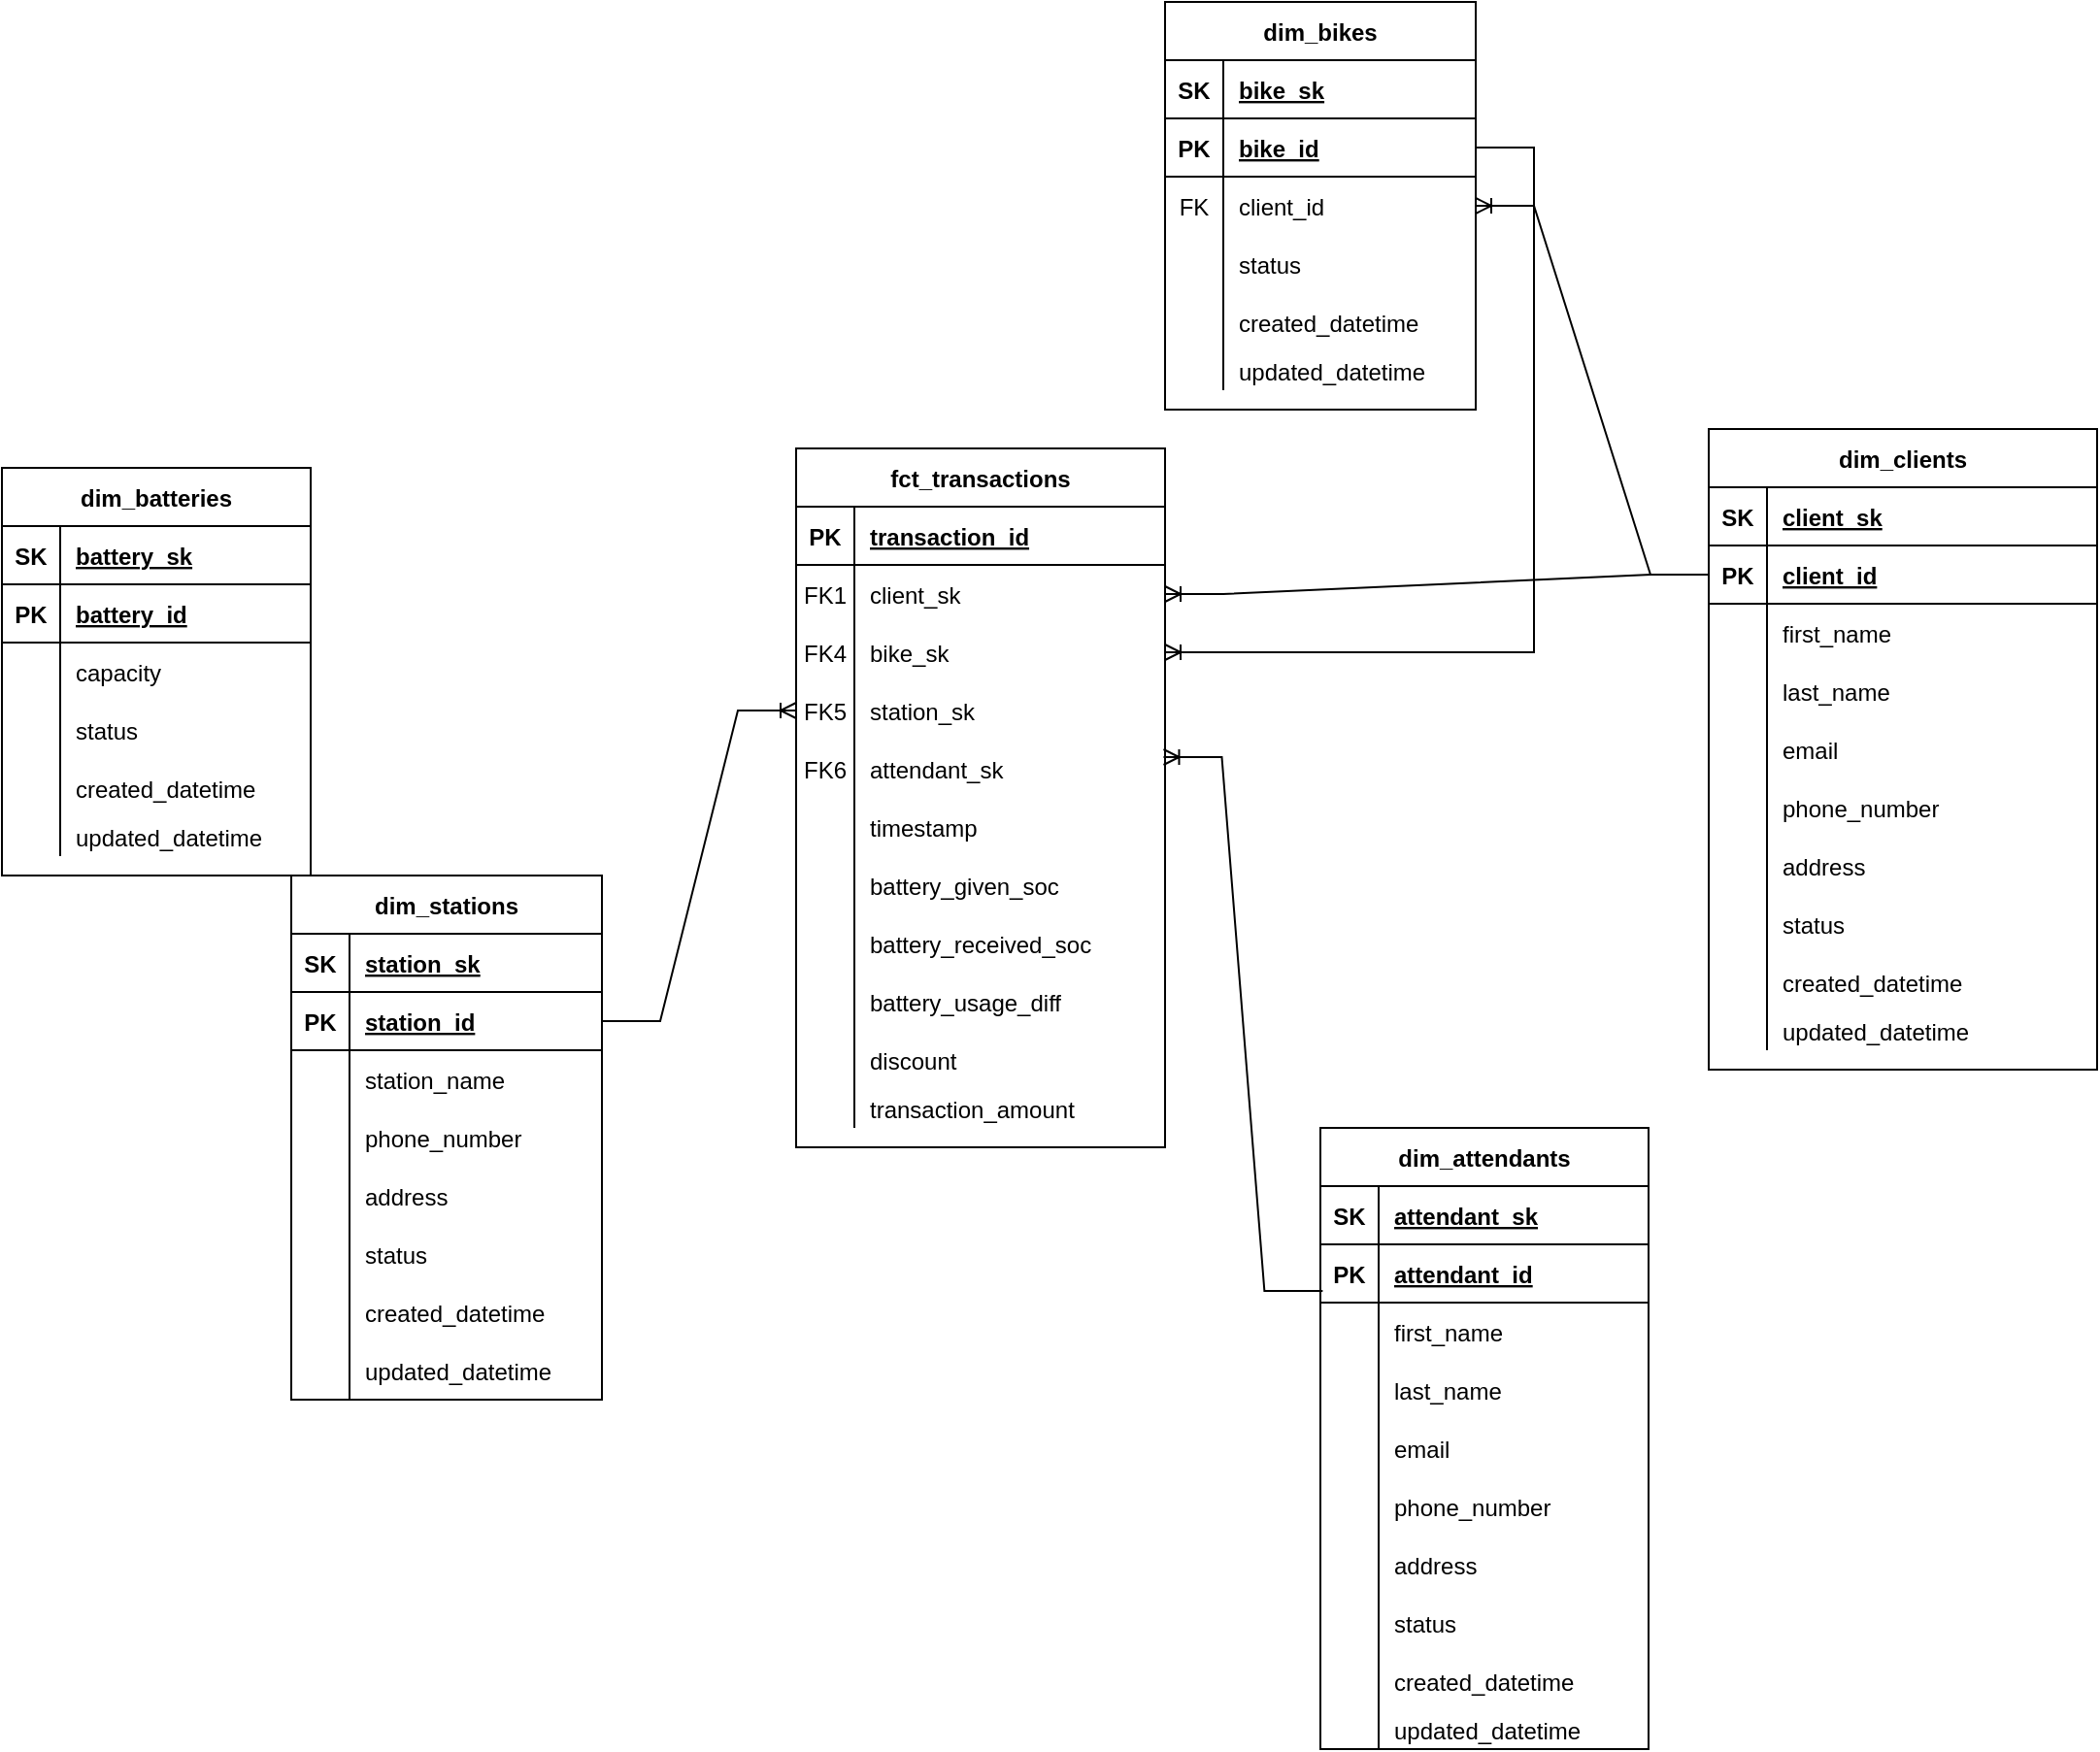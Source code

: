 <mxfile version="24.6.1" type="device">
  <diagram id="R2lEEEUBdFMjLlhIrx00" name="Page-1">
    <mxGraphModel dx="687" dy="1440" grid="1" gridSize="10" guides="1" tooltips="1" connect="1" arrows="1" fold="1" page="1" pageScale="1" pageWidth="850" pageHeight="1100" math="0" shadow="0" extFonts="Permanent Marker^https://fonts.googleapis.com/css?family=Permanent+Marker">
      <root>
        <mxCell id="0" />
        <mxCell id="1" parent="0" />
        <mxCell id="cYgzOp23EP8PwLpazqZQ-1" value="fct_transactions" style="shape=table;startSize=30;container=1;collapsible=1;childLayout=tableLayout;fixedRows=1;rowLines=0;fontStyle=1;align=center;resizeLast=1;" parent="1" vertex="1">
          <mxGeometry x="450" y="-60" width="190" height="360" as="geometry" />
        </mxCell>
        <mxCell id="cYgzOp23EP8PwLpazqZQ-2" value="" style="shape=partialRectangle;collapsible=0;dropTarget=0;pointerEvents=0;fillColor=none;points=[[0,0.5],[1,0.5]];portConstraint=eastwest;top=0;left=0;right=0;bottom=1;" parent="cYgzOp23EP8PwLpazqZQ-1" vertex="1">
          <mxGeometry y="30" width="190" height="30" as="geometry" />
        </mxCell>
        <mxCell id="cYgzOp23EP8PwLpazqZQ-3" value="PK" style="shape=partialRectangle;overflow=hidden;connectable=0;fillColor=none;top=0;left=0;bottom=0;right=0;fontStyle=1;" parent="cYgzOp23EP8PwLpazqZQ-2" vertex="1">
          <mxGeometry width="30" height="30" as="geometry">
            <mxRectangle width="30" height="30" as="alternateBounds" />
          </mxGeometry>
        </mxCell>
        <mxCell id="cYgzOp23EP8PwLpazqZQ-4" value="transaction_id" style="shape=partialRectangle;overflow=hidden;connectable=0;fillColor=none;top=0;left=0;bottom=0;right=0;align=left;spacingLeft=6;fontStyle=5;" parent="cYgzOp23EP8PwLpazqZQ-2" vertex="1">
          <mxGeometry x="30" width="160" height="30" as="geometry">
            <mxRectangle width="160" height="30" as="alternateBounds" />
          </mxGeometry>
        </mxCell>
        <mxCell id="cYgzOp23EP8PwLpazqZQ-5" value="" style="shape=partialRectangle;collapsible=0;dropTarget=0;pointerEvents=0;fillColor=none;points=[[0,0.5],[1,0.5]];portConstraint=eastwest;top=0;left=0;right=0;bottom=0;" parent="cYgzOp23EP8PwLpazqZQ-1" vertex="1">
          <mxGeometry y="60" width="190" height="30" as="geometry" />
        </mxCell>
        <mxCell id="cYgzOp23EP8PwLpazqZQ-6" value="FK1" style="shape=partialRectangle;overflow=hidden;connectable=0;fillColor=none;top=0;left=0;bottom=0;right=0;" parent="cYgzOp23EP8PwLpazqZQ-5" vertex="1">
          <mxGeometry width="30" height="30" as="geometry">
            <mxRectangle width="30" height="30" as="alternateBounds" />
          </mxGeometry>
        </mxCell>
        <mxCell id="cYgzOp23EP8PwLpazqZQ-7" value="client_sk" style="shape=partialRectangle;overflow=hidden;connectable=0;fillColor=none;top=0;left=0;bottom=0;right=0;align=left;spacingLeft=6;" parent="cYgzOp23EP8PwLpazqZQ-5" vertex="1">
          <mxGeometry x="30" width="160" height="30" as="geometry">
            <mxRectangle width="160" height="30" as="alternateBounds" />
          </mxGeometry>
        </mxCell>
        <mxCell id="cYgzOp23EP8PwLpazqZQ-35" style="shape=partialRectangle;collapsible=0;dropTarget=0;pointerEvents=0;fillColor=none;points=[[0,0.5],[1,0.5]];portConstraint=eastwest;top=0;left=0;right=0;bottom=0;" parent="cYgzOp23EP8PwLpazqZQ-1" vertex="1">
          <mxGeometry y="90" width="190" height="30" as="geometry" />
        </mxCell>
        <mxCell id="cYgzOp23EP8PwLpazqZQ-36" value="FK4" style="shape=partialRectangle;overflow=hidden;connectable=0;fillColor=none;top=0;left=0;bottom=0;right=0;" parent="cYgzOp23EP8PwLpazqZQ-35" vertex="1">
          <mxGeometry width="30" height="30" as="geometry">
            <mxRectangle width="30" height="30" as="alternateBounds" />
          </mxGeometry>
        </mxCell>
        <mxCell id="cYgzOp23EP8PwLpazqZQ-37" value="bike_sk" style="shape=partialRectangle;overflow=hidden;connectable=0;fillColor=none;top=0;left=0;bottom=0;right=0;align=left;spacingLeft=6;" parent="cYgzOp23EP8PwLpazqZQ-35" vertex="1">
          <mxGeometry x="30" width="160" height="30" as="geometry">
            <mxRectangle width="160" height="30" as="alternateBounds" />
          </mxGeometry>
        </mxCell>
        <mxCell id="kuk-Ykx-ngOXQhTwKq6Y-163" style="shape=partialRectangle;collapsible=0;dropTarget=0;pointerEvents=0;fillColor=none;points=[[0,0.5],[1,0.5]];portConstraint=eastwest;top=0;left=0;right=0;bottom=0;" parent="cYgzOp23EP8PwLpazqZQ-1" vertex="1">
          <mxGeometry y="120" width="190" height="30" as="geometry" />
        </mxCell>
        <mxCell id="kuk-Ykx-ngOXQhTwKq6Y-164" value="FK5" style="shape=partialRectangle;overflow=hidden;connectable=0;fillColor=none;top=0;left=0;bottom=0;right=0;" parent="kuk-Ykx-ngOXQhTwKq6Y-163" vertex="1">
          <mxGeometry width="30" height="30" as="geometry">
            <mxRectangle width="30" height="30" as="alternateBounds" />
          </mxGeometry>
        </mxCell>
        <mxCell id="kuk-Ykx-ngOXQhTwKq6Y-165" value="station_sk" style="shape=partialRectangle;overflow=hidden;connectable=0;fillColor=none;top=0;left=0;bottom=0;right=0;align=left;spacingLeft=6;" parent="kuk-Ykx-ngOXQhTwKq6Y-163" vertex="1">
          <mxGeometry x="30" width="160" height="30" as="geometry">
            <mxRectangle width="160" height="30" as="alternateBounds" />
          </mxGeometry>
        </mxCell>
        <mxCell id="kuk-Ykx-ngOXQhTwKq6Y-176" style="shape=partialRectangle;collapsible=0;dropTarget=0;pointerEvents=0;fillColor=none;points=[[0,0.5],[1,0.5]];portConstraint=eastwest;top=0;left=0;right=0;bottom=0;" parent="cYgzOp23EP8PwLpazqZQ-1" vertex="1">
          <mxGeometry y="150" width="190" height="30" as="geometry" />
        </mxCell>
        <mxCell id="kuk-Ykx-ngOXQhTwKq6Y-177" value="FK6" style="shape=partialRectangle;overflow=hidden;connectable=0;fillColor=none;top=0;left=0;bottom=0;right=0;" parent="kuk-Ykx-ngOXQhTwKq6Y-176" vertex="1">
          <mxGeometry width="30" height="30" as="geometry">
            <mxRectangle width="30" height="30" as="alternateBounds" />
          </mxGeometry>
        </mxCell>
        <mxCell id="kuk-Ykx-ngOXQhTwKq6Y-178" value="attendant_sk" style="shape=partialRectangle;overflow=hidden;connectable=0;fillColor=none;top=0;left=0;bottom=0;right=0;align=left;spacingLeft=6;" parent="kuk-Ykx-ngOXQhTwKq6Y-176" vertex="1">
          <mxGeometry x="30" width="160" height="30" as="geometry">
            <mxRectangle width="160" height="30" as="alternateBounds" />
          </mxGeometry>
        </mxCell>
        <mxCell id="kuk-Ykx-ngOXQhTwKq6Y-173" style="shape=partialRectangle;collapsible=0;dropTarget=0;pointerEvents=0;fillColor=none;points=[[0,0.5],[1,0.5]];portConstraint=eastwest;top=0;left=0;right=0;bottom=0;" parent="cYgzOp23EP8PwLpazqZQ-1" vertex="1">
          <mxGeometry y="180" width="190" height="30" as="geometry" />
        </mxCell>
        <mxCell id="kuk-Ykx-ngOXQhTwKq6Y-174" style="shape=partialRectangle;overflow=hidden;connectable=0;fillColor=none;top=0;left=0;bottom=0;right=0;" parent="kuk-Ykx-ngOXQhTwKq6Y-173" vertex="1">
          <mxGeometry width="30" height="30" as="geometry">
            <mxRectangle width="30" height="30" as="alternateBounds" />
          </mxGeometry>
        </mxCell>
        <mxCell id="kuk-Ykx-ngOXQhTwKq6Y-175" value="timestamp" style="shape=partialRectangle;overflow=hidden;connectable=0;fillColor=none;top=0;left=0;bottom=0;right=0;align=left;spacingLeft=6;" parent="kuk-Ykx-ngOXQhTwKq6Y-173" vertex="1">
          <mxGeometry x="30" width="160" height="30" as="geometry">
            <mxRectangle width="160" height="30" as="alternateBounds" />
          </mxGeometry>
        </mxCell>
        <mxCell id="kuk-Ykx-ngOXQhTwKq6Y-160" style="shape=partialRectangle;collapsible=0;dropTarget=0;pointerEvents=0;fillColor=none;points=[[0,0.5],[1,0.5]];portConstraint=eastwest;top=0;left=0;right=0;bottom=0;" parent="cYgzOp23EP8PwLpazqZQ-1" vertex="1">
          <mxGeometry y="210" width="190" height="30" as="geometry" />
        </mxCell>
        <mxCell id="kuk-Ykx-ngOXQhTwKq6Y-161" style="shape=partialRectangle;overflow=hidden;connectable=0;fillColor=none;top=0;left=0;bottom=0;right=0;" parent="kuk-Ykx-ngOXQhTwKq6Y-160" vertex="1">
          <mxGeometry width="30" height="30" as="geometry">
            <mxRectangle width="30" height="30" as="alternateBounds" />
          </mxGeometry>
        </mxCell>
        <mxCell id="kuk-Ykx-ngOXQhTwKq6Y-162" value="battery_given_soc" style="shape=partialRectangle;overflow=hidden;connectable=0;fillColor=none;top=0;left=0;bottom=0;right=0;align=left;spacingLeft=6;" parent="kuk-Ykx-ngOXQhTwKq6Y-160" vertex="1">
          <mxGeometry x="30" width="160" height="30" as="geometry">
            <mxRectangle width="160" height="30" as="alternateBounds" />
          </mxGeometry>
        </mxCell>
        <mxCell id="kuk-Ykx-ngOXQhTwKq6Y-157" style="shape=partialRectangle;collapsible=0;dropTarget=0;pointerEvents=0;fillColor=none;points=[[0,0.5],[1,0.5]];portConstraint=eastwest;top=0;left=0;right=0;bottom=0;" parent="cYgzOp23EP8PwLpazqZQ-1" vertex="1">
          <mxGeometry y="240" width="190" height="30" as="geometry" />
        </mxCell>
        <mxCell id="kuk-Ykx-ngOXQhTwKq6Y-158" style="shape=partialRectangle;overflow=hidden;connectable=0;fillColor=none;top=0;left=0;bottom=0;right=0;" parent="kuk-Ykx-ngOXQhTwKq6Y-157" vertex="1">
          <mxGeometry width="30" height="30" as="geometry">
            <mxRectangle width="30" height="30" as="alternateBounds" />
          </mxGeometry>
        </mxCell>
        <mxCell id="kuk-Ykx-ngOXQhTwKq6Y-159" value="battery_received_soc" style="shape=partialRectangle;overflow=hidden;connectable=0;fillColor=none;top=0;left=0;bottom=0;right=0;align=left;spacingLeft=6;" parent="kuk-Ykx-ngOXQhTwKq6Y-157" vertex="1">
          <mxGeometry x="30" width="160" height="30" as="geometry">
            <mxRectangle width="160" height="30" as="alternateBounds" />
          </mxGeometry>
        </mxCell>
        <mxCell id="kuk-Ykx-ngOXQhTwKq6Y-154" style="shape=partialRectangle;collapsible=0;dropTarget=0;pointerEvents=0;fillColor=none;points=[[0,0.5],[1,0.5]];portConstraint=eastwest;top=0;left=0;right=0;bottom=0;" parent="cYgzOp23EP8PwLpazqZQ-1" vertex="1">
          <mxGeometry y="270" width="190" height="30" as="geometry" />
        </mxCell>
        <mxCell id="kuk-Ykx-ngOXQhTwKq6Y-155" style="shape=partialRectangle;overflow=hidden;connectable=0;fillColor=none;top=0;left=0;bottom=0;right=0;" parent="kuk-Ykx-ngOXQhTwKq6Y-154" vertex="1">
          <mxGeometry width="30" height="30" as="geometry">
            <mxRectangle width="30" height="30" as="alternateBounds" />
          </mxGeometry>
        </mxCell>
        <mxCell id="kuk-Ykx-ngOXQhTwKq6Y-156" value="battery_usage_diff" style="shape=partialRectangle;overflow=hidden;connectable=0;fillColor=none;top=0;left=0;bottom=0;right=0;align=left;spacingLeft=6;" parent="kuk-Ykx-ngOXQhTwKq6Y-154" vertex="1">
          <mxGeometry x="30" width="160" height="30" as="geometry">
            <mxRectangle width="160" height="30" as="alternateBounds" />
          </mxGeometry>
        </mxCell>
        <mxCell id="cYgzOp23EP8PwLpazqZQ-32" style="shape=partialRectangle;collapsible=0;dropTarget=0;pointerEvents=0;fillColor=none;points=[[0,0.5],[1,0.5]];portConstraint=eastwest;top=0;left=0;right=0;bottom=0;" parent="cYgzOp23EP8PwLpazqZQ-1" vertex="1">
          <mxGeometry y="300" width="190" height="30" as="geometry" />
        </mxCell>
        <mxCell id="cYgzOp23EP8PwLpazqZQ-33" value="" style="shape=partialRectangle;overflow=hidden;connectable=0;fillColor=none;top=0;left=0;bottom=0;right=0;" parent="cYgzOp23EP8PwLpazqZQ-32" vertex="1">
          <mxGeometry width="30" height="30" as="geometry">
            <mxRectangle width="30" height="30" as="alternateBounds" />
          </mxGeometry>
        </mxCell>
        <mxCell id="cYgzOp23EP8PwLpazqZQ-34" value="discount" style="shape=partialRectangle;overflow=hidden;connectable=0;fillColor=none;top=0;left=0;bottom=0;right=0;align=left;spacingLeft=6;" parent="cYgzOp23EP8PwLpazqZQ-32" vertex="1">
          <mxGeometry x="30" width="160" height="30" as="geometry">
            <mxRectangle width="160" height="30" as="alternateBounds" />
          </mxGeometry>
        </mxCell>
        <mxCell id="cYgzOp23EP8PwLpazqZQ-23" style="shape=partialRectangle;collapsible=0;dropTarget=0;pointerEvents=0;fillColor=none;points=[[0,0.5],[1,0.5]];portConstraint=eastwest;top=0;left=0;right=0;bottom=0;" parent="cYgzOp23EP8PwLpazqZQ-1" vertex="1">
          <mxGeometry y="330" width="190" height="20" as="geometry" />
        </mxCell>
        <mxCell id="cYgzOp23EP8PwLpazqZQ-24" style="shape=partialRectangle;overflow=hidden;connectable=0;fillColor=none;top=0;left=0;bottom=0;right=0;" parent="cYgzOp23EP8PwLpazqZQ-23" vertex="1">
          <mxGeometry width="30" height="20" as="geometry">
            <mxRectangle width="30" height="20" as="alternateBounds" />
          </mxGeometry>
        </mxCell>
        <mxCell id="cYgzOp23EP8PwLpazqZQ-25" value="transaction_amount" style="shape=partialRectangle;overflow=hidden;connectable=0;fillColor=none;top=0;left=0;bottom=0;right=0;align=left;spacingLeft=6;" parent="cYgzOp23EP8PwLpazqZQ-23" vertex="1">
          <mxGeometry x="30" width="160" height="20" as="geometry">
            <mxRectangle width="160" height="20" as="alternateBounds" />
          </mxGeometry>
        </mxCell>
        <mxCell id="cYgzOp23EP8PwLpazqZQ-38" value="dim_clients" style="shape=table;startSize=30;container=1;collapsible=1;childLayout=tableLayout;fixedRows=1;rowLines=0;fontStyle=1;align=center;resizeLast=1;" parent="1" vertex="1">
          <mxGeometry x="920" y="-70" width="200" height="330" as="geometry" />
        </mxCell>
        <mxCell id="bP5XlbnBXv_hcu96QDeT-11" style="shape=partialRectangle;collapsible=0;dropTarget=0;pointerEvents=0;fillColor=none;points=[[0,0.5],[1,0.5]];portConstraint=eastwest;top=0;left=0;right=0;bottom=1;" vertex="1" parent="cYgzOp23EP8PwLpazqZQ-38">
          <mxGeometry y="30" width="200" height="30" as="geometry" />
        </mxCell>
        <mxCell id="bP5XlbnBXv_hcu96QDeT-12" value="SK" style="shape=partialRectangle;overflow=hidden;connectable=0;fillColor=none;top=0;left=0;bottom=0;right=0;fontStyle=1;" vertex="1" parent="bP5XlbnBXv_hcu96QDeT-11">
          <mxGeometry width="30" height="30" as="geometry">
            <mxRectangle width="30" height="30" as="alternateBounds" />
          </mxGeometry>
        </mxCell>
        <mxCell id="bP5XlbnBXv_hcu96QDeT-13" value="client_sk" style="shape=partialRectangle;overflow=hidden;connectable=0;fillColor=none;top=0;left=0;bottom=0;right=0;align=left;spacingLeft=6;fontStyle=5;" vertex="1" parent="bP5XlbnBXv_hcu96QDeT-11">
          <mxGeometry x="30" width="170" height="30" as="geometry">
            <mxRectangle width="170" height="30" as="alternateBounds" />
          </mxGeometry>
        </mxCell>
        <mxCell id="cYgzOp23EP8PwLpazqZQ-39" value="" style="shape=partialRectangle;collapsible=0;dropTarget=0;pointerEvents=0;fillColor=none;points=[[0,0.5],[1,0.5]];portConstraint=eastwest;top=0;left=0;right=0;bottom=1;" parent="cYgzOp23EP8PwLpazqZQ-38" vertex="1">
          <mxGeometry y="60" width="200" height="30" as="geometry" />
        </mxCell>
        <mxCell id="cYgzOp23EP8PwLpazqZQ-40" value="PK" style="shape=partialRectangle;overflow=hidden;connectable=0;fillColor=none;top=0;left=0;bottom=0;right=0;fontStyle=1;" parent="cYgzOp23EP8PwLpazqZQ-39" vertex="1">
          <mxGeometry width="30" height="30" as="geometry">
            <mxRectangle width="30" height="30" as="alternateBounds" />
          </mxGeometry>
        </mxCell>
        <mxCell id="cYgzOp23EP8PwLpazqZQ-41" value="client_id" style="shape=partialRectangle;overflow=hidden;connectable=0;fillColor=none;top=0;left=0;bottom=0;right=0;align=left;spacingLeft=6;fontStyle=5;" parent="cYgzOp23EP8PwLpazqZQ-39" vertex="1">
          <mxGeometry x="30" width="170" height="30" as="geometry">
            <mxRectangle width="170" height="30" as="alternateBounds" />
          </mxGeometry>
        </mxCell>
        <mxCell id="cYgzOp23EP8PwLpazqZQ-42" value="" style="shape=partialRectangle;collapsible=0;dropTarget=0;pointerEvents=0;fillColor=none;points=[[0,0.5],[1,0.5]];portConstraint=eastwest;top=0;left=0;right=0;bottom=0;" parent="cYgzOp23EP8PwLpazqZQ-38" vertex="1">
          <mxGeometry y="90" width="200" height="30" as="geometry" />
        </mxCell>
        <mxCell id="cYgzOp23EP8PwLpazqZQ-43" value="" style="shape=partialRectangle;overflow=hidden;connectable=0;fillColor=none;top=0;left=0;bottom=0;right=0;" parent="cYgzOp23EP8PwLpazqZQ-42" vertex="1">
          <mxGeometry width="30" height="30" as="geometry">
            <mxRectangle width="30" height="30" as="alternateBounds" />
          </mxGeometry>
        </mxCell>
        <mxCell id="cYgzOp23EP8PwLpazqZQ-44" value="first_name" style="shape=partialRectangle;overflow=hidden;connectable=0;fillColor=none;top=0;left=0;bottom=0;right=0;align=left;spacingLeft=6;" parent="cYgzOp23EP8PwLpazqZQ-42" vertex="1">
          <mxGeometry x="30" width="170" height="30" as="geometry">
            <mxRectangle width="170" height="30" as="alternateBounds" />
          </mxGeometry>
        </mxCell>
        <mxCell id="cYgzOp23EP8PwLpazqZQ-48" style="shape=partialRectangle;collapsible=0;dropTarget=0;pointerEvents=0;fillColor=none;points=[[0,0.5],[1,0.5]];portConstraint=eastwest;top=0;left=0;right=0;bottom=0;" parent="cYgzOp23EP8PwLpazqZQ-38" vertex="1">
          <mxGeometry y="120" width="200" height="30" as="geometry" />
        </mxCell>
        <mxCell id="cYgzOp23EP8PwLpazqZQ-49" style="shape=partialRectangle;overflow=hidden;connectable=0;fillColor=none;top=0;left=0;bottom=0;right=0;" parent="cYgzOp23EP8PwLpazqZQ-48" vertex="1">
          <mxGeometry width="30" height="30" as="geometry">
            <mxRectangle width="30" height="30" as="alternateBounds" />
          </mxGeometry>
        </mxCell>
        <mxCell id="cYgzOp23EP8PwLpazqZQ-50" value="last_name" style="shape=partialRectangle;overflow=hidden;connectable=0;fillColor=none;top=0;left=0;bottom=0;right=0;align=left;spacingLeft=6;" parent="cYgzOp23EP8PwLpazqZQ-48" vertex="1">
          <mxGeometry x="30" width="170" height="30" as="geometry">
            <mxRectangle width="170" height="30" as="alternateBounds" />
          </mxGeometry>
        </mxCell>
        <mxCell id="cYgzOp23EP8PwLpazqZQ-45" style="shape=partialRectangle;collapsible=0;dropTarget=0;pointerEvents=0;fillColor=none;points=[[0,0.5],[1,0.5]];portConstraint=eastwest;top=0;left=0;right=0;bottom=0;" parent="cYgzOp23EP8PwLpazqZQ-38" vertex="1">
          <mxGeometry y="150" width="200" height="30" as="geometry" />
        </mxCell>
        <mxCell id="cYgzOp23EP8PwLpazqZQ-46" style="shape=partialRectangle;overflow=hidden;connectable=0;fillColor=none;top=0;left=0;bottom=0;right=0;" parent="cYgzOp23EP8PwLpazqZQ-45" vertex="1">
          <mxGeometry width="30" height="30" as="geometry">
            <mxRectangle width="30" height="30" as="alternateBounds" />
          </mxGeometry>
        </mxCell>
        <mxCell id="cYgzOp23EP8PwLpazqZQ-47" value="email" style="shape=partialRectangle;overflow=hidden;connectable=0;fillColor=none;top=0;left=0;bottom=0;right=0;align=left;spacingLeft=6;" parent="cYgzOp23EP8PwLpazqZQ-45" vertex="1">
          <mxGeometry x="30" width="170" height="30" as="geometry">
            <mxRectangle width="170" height="30" as="alternateBounds" />
          </mxGeometry>
        </mxCell>
        <mxCell id="cYgzOp23EP8PwLpazqZQ-57" style="shape=partialRectangle;collapsible=0;dropTarget=0;pointerEvents=0;fillColor=none;points=[[0,0.5],[1,0.5]];portConstraint=eastwest;top=0;left=0;right=0;bottom=0;" parent="cYgzOp23EP8PwLpazqZQ-38" vertex="1">
          <mxGeometry y="180" width="200" height="30" as="geometry" />
        </mxCell>
        <mxCell id="cYgzOp23EP8PwLpazqZQ-58" style="shape=partialRectangle;overflow=hidden;connectable=0;fillColor=none;top=0;left=0;bottom=0;right=0;" parent="cYgzOp23EP8PwLpazqZQ-57" vertex="1">
          <mxGeometry width="30" height="30" as="geometry">
            <mxRectangle width="30" height="30" as="alternateBounds" />
          </mxGeometry>
        </mxCell>
        <mxCell id="cYgzOp23EP8PwLpazqZQ-59" value="phone_number" style="shape=partialRectangle;overflow=hidden;connectable=0;fillColor=none;top=0;left=0;bottom=0;right=0;align=left;spacingLeft=6;" parent="cYgzOp23EP8PwLpazqZQ-57" vertex="1">
          <mxGeometry x="30" width="170" height="30" as="geometry">
            <mxRectangle width="170" height="30" as="alternateBounds" />
          </mxGeometry>
        </mxCell>
        <mxCell id="kuk-Ykx-ngOXQhTwKq6Y-4" style="shape=partialRectangle;collapsible=0;dropTarget=0;pointerEvents=0;fillColor=none;points=[[0,0.5],[1,0.5]];portConstraint=eastwest;top=0;left=0;right=0;bottom=0;" parent="cYgzOp23EP8PwLpazqZQ-38" vertex="1">
          <mxGeometry y="210" width="200" height="30" as="geometry" />
        </mxCell>
        <mxCell id="kuk-Ykx-ngOXQhTwKq6Y-5" style="shape=partialRectangle;overflow=hidden;connectable=0;fillColor=none;top=0;left=0;bottom=0;right=0;" parent="kuk-Ykx-ngOXQhTwKq6Y-4" vertex="1">
          <mxGeometry width="30" height="30" as="geometry">
            <mxRectangle width="30" height="30" as="alternateBounds" />
          </mxGeometry>
        </mxCell>
        <mxCell id="kuk-Ykx-ngOXQhTwKq6Y-6" value="address" style="shape=partialRectangle;overflow=hidden;connectable=0;fillColor=none;top=0;left=0;bottom=0;right=0;align=left;spacingLeft=6;" parent="kuk-Ykx-ngOXQhTwKq6Y-4" vertex="1">
          <mxGeometry x="30" width="170" height="30" as="geometry">
            <mxRectangle width="170" height="30" as="alternateBounds" />
          </mxGeometry>
        </mxCell>
        <mxCell id="kuk-Ykx-ngOXQhTwKq6Y-1" style="shape=partialRectangle;collapsible=0;dropTarget=0;pointerEvents=0;fillColor=none;points=[[0,0.5],[1,0.5]];portConstraint=eastwest;top=0;left=0;right=0;bottom=0;" parent="cYgzOp23EP8PwLpazqZQ-38" vertex="1">
          <mxGeometry y="240" width="200" height="30" as="geometry" />
        </mxCell>
        <mxCell id="kuk-Ykx-ngOXQhTwKq6Y-2" style="shape=partialRectangle;overflow=hidden;connectable=0;fillColor=none;top=0;left=0;bottom=0;right=0;" parent="kuk-Ykx-ngOXQhTwKq6Y-1" vertex="1">
          <mxGeometry width="30" height="30" as="geometry">
            <mxRectangle width="30" height="30" as="alternateBounds" />
          </mxGeometry>
        </mxCell>
        <mxCell id="kuk-Ykx-ngOXQhTwKq6Y-3" value="status" style="shape=partialRectangle;overflow=hidden;connectable=0;fillColor=none;top=0;left=0;bottom=0;right=0;align=left;spacingLeft=6;" parent="kuk-Ykx-ngOXQhTwKq6Y-1" vertex="1">
          <mxGeometry x="30" width="170" height="30" as="geometry">
            <mxRectangle width="170" height="30" as="alternateBounds" />
          </mxGeometry>
        </mxCell>
        <mxCell id="cYgzOp23EP8PwLpazqZQ-54" style="shape=partialRectangle;collapsible=0;dropTarget=0;pointerEvents=0;fillColor=none;points=[[0,0.5],[1,0.5]];portConstraint=eastwest;top=0;left=0;right=0;bottom=0;" parent="cYgzOp23EP8PwLpazqZQ-38" vertex="1">
          <mxGeometry y="270" width="200" height="30" as="geometry" />
        </mxCell>
        <mxCell id="cYgzOp23EP8PwLpazqZQ-55" style="shape=partialRectangle;overflow=hidden;connectable=0;fillColor=none;top=0;left=0;bottom=0;right=0;" parent="cYgzOp23EP8PwLpazqZQ-54" vertex="1">
          <mxGeometry width="30" height="30" as="geometry">
            <mxRectangle width="30" height="30" as="alternateBounds" />
          </mxGeometry>
        </mxCell>
        <mxCell id="cYgzOp23EP8PwLpazqZQ-56" value="created_datetime" style="shape=partialRectangle;overflow=hidden;connectable=0;fillColor=none;top=0;left=0;bottom=0;right=0;align=left;spacingLeft=6;" parent="cYgzOp23EP8PwLpazqZQ-54" vertex="1">
          <mxGeometry x="30" width="170" height="30" as="geometry">
            <mxRectangle width="170" height="30" as="alternateBounds" />
          </mxGeometry>
        </mxCell>
        <mxCell id="cYgzOp23EP8PwLpazqZQ-51" style="shape=partialRectangle;collapsible=0;dropTarget=0;pointerEvents=0;fillColor=none;points=[[0,0.5],[1,0.5]];portConstraint=eastwest;top=0;left=0;right=0;bottom=0;" parent="cYgzOp23EP8PwLpazqZQ-38" vertex="1">
          <mxGeometry y="300" width="200" height="20" as="geometry" />
        </mxCell>
        <mxCell id="cYgzOp23EP8PwLpazqZQ-52" style="shape=partialRectangle;overflow=hidden;connectable=0;fillColor=none;top=0;left=0;bottom=0;right=0;" parent="cYgzOp23EP8PwLpazqZQ-51" vertex="1">
          <mxGeometry width="30" height="20" as="geometry">
            <mxRectangle width="30" height="20" as="alternateBounds" />
          </mxGeometry>
        </mxCell>
        <mxCell id="cYgzOp23EP8PwLpazqZQ-53" value="updated_datetime" style="shape=partialRectangle;overflow=hidden;connectable=0;fillColor=none;top=0;left=0;bottom=0;right=0;align=left;spacingLeft=6;" parent="cYgzOp23EP8PwLpazqZQ-51" vertex="1">
          <mxGeometry x="30" width="170" height="20" as="geometry">
            <mxRectangle width="170" height="20" as="alternateBounds" />
          </mxGeometry>
        </mxCell>
        <mxCell id="kuk-Ykx-ngOXQhTwKq6Y-10" value="dim_batteries" style="shape=table;startSize=30;container=1;collapsible=1;childLayout=tableLayout;fixedRows=1;rowLines=0;fontStyle=1;align=center;resizeLast=1;" parent="1" vertex="1">
          <mxGeometry x="41" y="-50" width="159" height="210" as="geometry" />
        </mxCell>
        <mxCell id="bP5XlbnBXv_hcu96QDeT-5" style="shape=partialRectangle;collapsible=0;dropTarget=0;pointerEvents=0;fillColor=none;points=[[0,0.5],[1,0.5]];portConstraint=eastwest;top=0;left=0;right=0;bottom=1;" vertex="1" parent="kuk-Ykx-ngOXQhTwKq6Y-10">
          <mxGeometry y="30" width="159" height="30" as="geometry" />
        </mxCell>
        <mxCell id="bP5XlbnBXv_hcu96QDeT-6" value="SK" style="shape=partialRectangle;overflow=hidden;connectable=0;fillColor=none;top=0;left=0;bottom=0;right=0;fontStyle=1;" vertex="1" parent="bP5XlbnBXv_hcu96QDeT-5">
          <mxGeometry width="30" height="30" as="geometry">
            <mxRectangle width="30" height="30" as="alternateBounds" />
          </mxGeometry>
        </mxCell>
        <mxCell id="bP5XlbnBXv_hcu96QDeT-7" value="battery_sk" style="shape=partialRectangle;overflow=hidden;connectable=0;fillColor=none;top=0;left=0;bottom=0;right=0;align=left;spacingLeft=6;fontStyle=5;" vertex="1" parent="bP5XlbnBXv_hcu96QDeT-5">
          <mxGeometry x="30" width="129" height="30" as="geometry">
            <mxRectangle width="129" height="30" as="alternateBounds" />
          </mxGeometry>
        </mxCell>
        <mxCell id="kuk-Ykx-ngOXQhTwKq6Y-11" value="" style="shape=partialRectangle;collapsible=0;dropTarget=0;pointerEvents=0;fillColor=none;points=[[0,0.5],[1,0.5]];portConstraint=eastwest;top=0;left=0;right=0;bottom=1;" parent="kuk-Ykx-ngOXQhTwKq6Y-10" vertex="1">
          <mxGeometry y="60" width="159" height="30" as="geometry" />
        </mxCell>
        <mxCell id="kuk-Ykx-ngOXQhTwKq6Y-12" value="PK" style="shape=partialRectangle;overflow=hidden;connectable=0;fillColor=none;top=0;left=0;bottom=0;right=0;fontStyle=1;" parent="kuk-Ykx-ngOXQhTwKq6Y-11" vertex="1">
          <mxGeometry width="30" height="30" as="geometry">
            <mxRectangle width="30" height="30" as="alternateBounds" />
          </mxGeometry>
        </mxCell>
        <mxCell id="kuk-Ykx-ngOXQhTwKq6Y-13" value="battery_id" style="shape=partialRectangle;overflow=hidden;connectable=0;fillColor=none;top=0;left=0;bottom=0;right=0;align=left;spacingLeft=6;fontStyle=5;" parent="kuk-Ykx-ngOXQhTwKq6Y-11" vertex="1">
          <mxGeometry x="30" width="129" height="30" as="geometry">
            <mxRectangle width="129" height="30" as="alternateBounds" />
          </mxGeometry>
        </mxCell>
        <mxCell id="kuk-Ykx-ngOXQhTwKq6Y-14" value="" style="shape=partialRectangle;collapsible=0;dropTarget=0;pointerEvents=0;fillColor=none;points=[[0,0.5],[1,0.5]];portConstraint=eastwest;top=0;left=0;right=0;bottom=0;" parent="kuk-Ykx-ngOXQhTwKq6Y-10" vertex="1">
          <mxGeometry y="90" width="159" height="30" as="geometry" />
        </mxCell>
        <mxCell id="kuk-Ykx-ngOXQhTwKq6Y-15" value="" style="shape=partialRectangle;overflow=hidden;connectable=0;fillColor=none;top=0;left=0;bottom=0;right=0;" parent="kuk-Ykx-ngOXQhTwKq6Y-14" vertex="1">
          <mxGeometry width="30" height="30" as="geometry">
            <mxRectangle width="30" height="30" as="alternateBounds" />
          </mxGeometry>
        </mxCell>
        <mxCell id="kuk-Ykx-ngOXQhTwKq6Y-16" value="capacity" style="shape=partialRectangle;overflow=hidden;connectable=0;fillColor=none;top=0;left=0;bottom=0;right=0;align=left;spacingLeft=6;" parent="kuk-Ykx-ngOXQhTwKq6Y-14" vertex="1">
          <mxGeometry x="30" width="129" height="30" as="geometry">
            <mxRectangle width="129" height="30" as="alternateBounds" />
          </mxGeometry>
        </mxCell>
        <mxCell id="kuk-Ykx-ngOXQhTwKq6Y-29" style="shape=partialRectangle;collapsible=0;dropTarget=0;pointerEvents=0;fillColor=none;points=[[0,0.5],[1,0.5]];portConstraint=eastwest;top=0;left=0;right=0;bottom=0;" parent="kuk-Ykx-ngOXQhTwKq6Y-10" vertex="1">
          <mxGeometry y="120" width="159" height="30" as="geometry" />
        </mxCell>
        <mxCell id="kuk-Ykx-ngOXQhTwKq6Y-30" style="shape=partialRectangle;overflow=hidden;connectable=0;fillColor=none;top=0;left=0;bottom=0;right=0;" parent="kuk-Ykx-ngOXQhTwKq6Y-29" vertex="1">
          <mxGeometry width="30" height="30" as="geometry">
            <mxRectangle width="30" height="30" as="alternateBounds" />
          </mxGeometry>
        </mxCell>
        <mxCell id="kuk-Ykx-ngOXQhTwKq6Y-31" value="status" style="shape=partialRectangle;overflow=hidden;connectable=0;fillColor=none;top=0;left=0;bottom=0;right=0;align=left;spacingLeft=6;" parent="kuk-Ykx-ngOXQhTwKq6Y-29" vertex="1">
          <mxGeometry x="30" width="129" height="30" as="geometry">
            <mxRectangle width="129" height="30" as="alternateBounds" />
          </mxGeometry>
        </mxCell>
        <mxCell id="kuk-Ykx-ngOXQhTwKq6Y-32" style="shape=partialRectangle;collapsible=0;dropTarget=0;pointerEvents=0;fillColor=none;points=[[0,0.5],[1,0.5]];portConstraint=eastwest;top=0;left=0;right=0;bottom=0;" parent="kuk-Ykx-ngOXQhTwKq6Y-10" vertex="1">
          <mxGeometry y="150" width="159" height="30" as="geometry" />
        </mxCell>
        <mxCell id="kuk-Ykx-ngOXQhTwKq6Y-33" style="shape=partialRectangle;overflow=hidden;connectable=0;fillColor=none;top=0;left=0;bottom=0;right=0;" parent="kuk-Ykx-ngOXQhTwKq6Y-32" vertex="1">
          <mxGeometry width="30" height="30" as="geometry">
            <mxRectangle width="30" height="30" as="alternateBounds" />
          </mxGeometry>
        </mxCell>
        <mxCell id="kuk-Ykx-ngOXQhTwKq6Y-34" value="created_datetime" style="shape=partialRectangle;overflow=hidden;connectable=0;fillColor=none;top=0;left=0;bottom=0;right=0;align=left;spacingLeft=6;" parent="kuk-Ykx-ngOXQhTwKq6Y-32" vertex="1">
          <mxGeometry x="30" width="129" height="30" as="geometry">
            <mxRectangle width="129" height="30" as="alternateBounds" />
          </mxGeometry>
        </mxCell>
        <mxCell id="kuk-Ykx-ngOXQhTwKq6Y-35" style="shape=partialRectangle;collapsible=0;dropTarget=0;pointerEvents=0;fillColor=none;points=[[0,0.5],[1,0.5]];portConstraint=eastwest;top=0;left=0;right=0;bottom=0;" parent="kuk-Ykx-ngOXQhTwKq6Y-10" vertex="1">
          <mxGeometry y="180" width="159" height="20" as="geometry" />
        </mxCell>
        <mxCell id="kuk-Ykx-ngOXQhTwKq6Y-36" style="shape=partialRectangle;overflow=hidden;connectable=0;fillColor=none;top=0;left=0;bottom=0;right=0;" parent="kuk-Ykx-ngOXQhTwKq6Y-35" vertex="1">
          <mxGeometry width="30" height="20" as="geometry">
            <mxRectangle width="30" height="20" as="alternateBounds" />
          </mxGeometry>
        </mxCell>
        <mxCell id="kuk-Ykx-ngOXQhTwKq6Y-37" value="updated_datetime" style="shape=partialRectangle;overflow=hidden;connectable=0;fillColor=none;top=0;left=0;bottom=0;right=0;align=left;spacingLeft=6;" parent="kuk-Ykx-ngOXQhTwKq6Y-35" vertex="1">
          <mxGeometry x="30" width="129" height="20" as="geometry">
            <mxRectangle width="129" height="20" as="alternateBounds" />
          </mxGeometry>
        </mxCell>
        <mxCell id="kuk-Ykx-ngOXQhTwKq6Y-44" value="dim_bikes" style="shape=table;startSize=30;container=1;collapsible=1;childLayout=tableLayout;fixedRows=1;rowLines=0;fontStyle=1;align=center;resizeLast=1;" parent="1" vertex="1">
          <mxGeometry x="640" y="-290" width="160" height="210" as="geometry" />
        </mxCell>
        <mxCell id="bP5XlbnBXv_hcu96QDeT-8" style="shape=partialRectangle;collapsible=0;dropTarget=0;pointerEvents=0;fillColor=none;points=[[0,0.5],[1,0.5]];portConstraint=eastwest;top=0;left=0;right=0;bottom=1;" vertex="1" parent="kuk-Ykx-ngOXQhTwKq6Y-44">
          <mxGeometry y="30" width="160" height="30" as="geometry" />
        </mxCell>
        <mxCell id="bP5XlbnBXv_hcu96QDeT-9" value="SK" style="shape=partialRectangle;overflow=hidden;connectable=0;fillColor=none;top=0;left=0;bottom=0;right=0;fontStyle=1;" vertex="1" parent="bP5XlbnBXv_hcu96QDeT-8">
          <mxGeometry width="30" height="30" as="geometry">
            <mxRectangle width="30" height="30" as="alternateBounds" />
          </mxGeometry>
        </mxCell>
        <mxCell id="bP5XlbnBXv_hcu96QDeT-10" value="bike_sk" style="shape=partialRectangle;overflow=hidden;connectable=0;fillColor=none;top=0;left=0;bottom=0;right=0;align=left;spacingLeft=6;fontStyle=5;" vertex="1" parent="bP5XlbnBXv_hcu96QDeT-8">
          <mxGeometry x="30" width="130" height="30" as="geometry">
            <mxRectangle width="130" height="30" as="alternateBounds" />
          </mxGeometry>
        </mxCell>
        <mxCell id="kuk-Ykx-ngOXQhTwKq6Y-45" value="" style="shape=partialRectangle;collapsible=0;dropTarget=0;pointerEvents=0;fillColor=none;points=[[0,0.5],[1,0.5]];portConstraint=eastwest;top=0;left=0;right=0;bottom=1;" parent="kuk-Ykx-ngOXQhTwKq6Y-44" vertex="1">
          <mxGeometry y="60" width="160" height="30" as="geometry" />
        </mxCell>
        <mxCell id="kuk-Ykx-ngOXQhTwKq6Y-46" value="PK" style="shape=partialRectangle;overflow=hidden;connectable=0;fillColor=none;top=0;left=0;bottom=0;right=0;fontStyle=1;" parent="kuk-Ykx-ngOXQhTwKq6Y-45" vertex="1">
          <mxGeometry width="30" height="30" as="geometry">
            <mxRectangle width="30" height="30" as="alternateBounds" />
          </mxGeometry>
        </mxCell>
        <mxCell id="kuk-Ykx-ngOXQhTwKq6Y-47" value="bike_id" style="shape=partialRectangle;overflow=hidden;connectable=0;fillColor=none;top=0;left=0;bottom=0;right=0;align=left;spacingLeft=6;fontStyle=5;" parent="kuk-Ykx-ngOXQhTwKq6Y-45" vertex="1">
          <mxGeometry x="30" width="130" height="30" as="geometry">
            <mxRectangle width="130" height="30" as="alternateBounds" />
          </mxGeometry>
        </mxCell>
        <mxCell id="kuk-Ykx-ngOXQhTwKq6Y-48" value="" style="shape=partialRectangle;collapsible=0;dropTarget=0;pointerEvents=0;fillColor=none;points=[[0,0.5],[1,0.5]];portConstraint=eastwest;top=0;left=0;right=0;bottom=0;" parent="kuk-Ykx-ngOXQhTwKq6Y-44" vertex="1">
          <mxGeometry y="90" width="160" height="30" as="geometry" />
        </mxCell>
        <mxCell id="kuk-Ykx-ngOXQhTwKq6Y-49" value="FK" style="shape=partialRectangle;overflow=hidden;connectable=0;fillColor=none;top=0;left=0;bottom=0;right=0;" parent="kuk-Ykx-ngOXQhTwKq6Y-48" vertex="1">
          <mxGeometry width="30" height="30" as="geometry">
            <mxRectangle width="30" height="30" as="alternateBounds" />
          </mxGeometry>
        </mxCell>
        <mxCell id="kuk-Ykx-ngOXQhTwKq6Y-50" value="client_id" style="shape=partialRectangle;overflow=hidden;connectable=0;fillColor=none;top=0;left=0;bottom=0;right=0;align=left;spacingLeft=6;" parent="kuk-Ykx-ngOXQhTwKq6Y-48" vertex="1">
          <mxGeometry x="30" width="130" height="30" as="geometry">
            <mxRectangle width="130" height="30" as="alternateBounds" />
          </mxGeometry>
        </mxCell>
        <mxCell id="kuk-Ykx-ngOXQhTwKq6Y-63" style="shape=partialRectangle;collapsible=0;dropTarget=0;pointerEvents=0;fillColor=none;points=[[0,0.5],[1,0.5]];portConstraint=eastwest;top=0;left=0;right=0;bottom=0;" parent="kuk-Ykx-ngOXQhTwKq6Y-44" vertex="1">
          <mxGeometry y="120" width="160" height="30" as="geometry" />
        </mxCell>
        <mxCell id="kuk-Ykx-ngOXQhTwKq6Y-64" style="shape=partialRectangle;overflow=hidden;connectable=0;fillColor=none;top=0;left=0;bottom=0;right=0;" parent="kuk-Ykx-ngOXQhTwKq6Y-63" vertex="1">
          <mxGeometry width="30" height="30" as="geometry">
            <mxRectangle width="30" height="30" as="alternateBounds" />
          </mxGeometry>
        </mxCell>
        <mxCell id="kuk-Ykx-ngOXQhTwKq6Y-65" value="status" style="shape=partialRectangle;overflow=hidden;connectable=0;fillColor=none;top=0;left=0;bottom=0;right=0;align=left;spacingLeft=6;" parent="kuk-Ykx-ngOXQhTwKq6Y-63" vertex="1">
          <mxGeometry x="30" width="130" height="30" as="geometry">
            <mxRectangle width="130" height="30" as="alternateBounds" />
          </mxGeometry>
        </mxCell>
        <mxCell id="kuk-Ykx-ngOXQhTwKq6Y-66" style="shape=partialRectangle;collapsible=0;dropTarget=0;pointerEvents=0;fillColor=none;points=[[0,0.5],[1,0.5]];portConstraint=eastwest;top=0;left=0;right=0;bottom=0;" parent="kuk-Ykx-ngOXQhTwKq6Y-44" vertex="1">
          <mxGeometry y="150" width="160" height="30" as="geometry" />
        </mxCell>
        <mxCell id="kuk-Ykx-ngOXQhTwKq6Y-67" style="shape=partialRectangle;overflow=hidden;connectable=0;fillColor=none;top=0;left=0;bottom=0;right=0;" parent="kuk-Ykx-ngOXQhTwKq6Y-66" vertex="1">
          <mxGeometry width="30" height="30" as="geometry">
            <mxRectangle width="30" height="30" as="alternateBounds" />
          </mxGeometry>
        </mxCell>
        <mxCell id="kuk-Ykx-ngOXQhTwKq6Y-68" value="created_datetime" style="shape=partialRectangle;overflow=hidden;connectable=0;fillColor=none;top=0;left=0;bottom=0;right=0;align=left;spacingLeft=6;" parent="kuk-Ykx-ngOXQhTwKq6Y-66" vertex="1">
          <mxGeometry x="30" width="130" height="30" as="geometry">
            <mxRectangle width="130" height="30" as="alternateBounds" />
          </mxGeometry>
        </mxCell>
        <mxCell id="kuk-Ykx-ngOXQhTwKq6Y-69" style="shape=partialRectangle;collapsible=0;dropTarget=0;pointerEvents=0;fillColor=none;points=[[0,0.5],[1,0.5]];portConstraint=eastwest;top=0;left=0;right=0;bottom=0;" parent="kuk-Ykx-ngOXQhTwKq6Y-44" vertex="1">
          <mxGeometry y="180" width="160" height="20" as="geometry" />
        </mxCell>
        <mxCell id="kuk-Ykx-ngOXQhTwKq6Y-70" style="shape=partialRectangle;overflow=hidden;connectable=0;fillColor=none;top=0;left=0;bottom=0;right=0;" parent="kuk-Ykx-ngOXQhTwKq6Y-69" vertex="1">
          <mxGeometry width="30" height="20" as="geometry">
            <mxRectangle width="30" height="20" as="alternateBounds" />
          </mxGeometry>
        </mxCell>
        <mxCell id="kuk-Ykx-ngOXQhTwKq6Y-71" value="updated_datetime" style="shape=partialRectangle;overflow=hidden;connectable=0;fillColor=none;top=0;left=0;bottom=0;right=0;align=left;spacingLeft=6;" parent="kuk-Ykx-ngOXQhTwKq6Y-69" vertex="1">
          <mxGeometry x="30" width="130" height="20" as="geometry">
            <mxRectangle width="130" height="20" as="alternateBounds" />
          </mxGeometry>
        </mxCell>
        <mxCell id="kuk-Ykx-ngOXQhTwKq6Y-78" value="dim_stations" style="shape=table;startSize=30;container=1;collapsible=1;childLayout=tableLayout;fixedRows=1;rowLines=0;fontStyle=1;align=center;resizeLast=1;" parent="1" vertex="1">
          <mxGeometry x="190" y="160" width="160" height="270" as="geometry" />
        </mxCell>
        <mxCell id="bP5XlbnBXv_hcu96QDeT-14" style="shape=partialRectangle;collapsible=0;dropTarget=0;pointerEvents=0;fillColor=none;points=[[0,0.5],[1,0.5]];portConstraint=eastwest;top=0;left=0;right=0;bottom=1;" vertex="1" parent="kuk-Ykx-ngOXQhTwKq6Y-78">
          <mxGeometry y="30" width="160" height="30" as="geometry" />
        </mxCell>
        <mxCell id="bP5XlbnBXv_hcu96QDeT-15" value="SK" style="shape=partialRectangle;overflow=hidden;connectable=0;fillColor=none;top=0;left=0;bottom=0;right=0;fontStyle=1;" vertex="1" parent="bP5XlbnBXv_hcu96QDeT-14">
          <mxGeometry width="30" height="30" as="geometry">
            <mxRectangle width="30" height="30" as="alternateBounds" />
          </mxGeometry>
        </mxCell>
        <mxCell id="bP5XlbnBXv_hcu96QDeT-16" value="station_sk" style="shape=partialRectangle;overflow=hidden;connectable=0;fillColor=none;top=0;left=0;bottom=0;right=0;align=left;spacingLeft=6;fontStyle=5;" vertex="1" parent="bP5XlbnBXv_hcu96QDeT-14">
          <mxGeometry x="30" width="130" height="30" as="geometry">
            <mxRectangle width="130" height="30" as="alternateBounds" />
          </mxGeometry>
        </mxCell>
        <mxCell id="kuk-Ykx-ngOXQhTwKq6Y-79" value="" style="shape=partialRectangle;collapsible=0;dropTarget=0;pointerEvents=0;fillColor=none;points=[[0,0.5],[1,0.5]];portConstraint=eastwest;top=0;left=0;right=0;bottom=1;" parent="kuk-Ykx-ngOXQhTwKq6Y-78" vertex="1">
          <mxGeometry y="60" width="160" height="30" as="geometry" />
        </mxCell>
        <mxCell id="kuk-Ykx-ngOXQhTwKq6Y-80" value="PK" style="shape=partialRectangle;overflow=hidden;connectable=0;fillColor=none;top=0;left=0;bottom=0;right=0;fontStyle=1;" parent="kuk-Ykx-ngOXQhTwKq6Y-79" vertex="1">
          <mxGeometry width="30" height="30" as="geometry">
            <mxRectangle width="30" height="30" as="alternateBounds" />
          </mxGeometry>
        </mxCell>
        <mxCell id="kuk-Ykx-ngOXQhTwKq6Y-81" value="station_id" style="shape=partialRectangle;overflow=hidden;connectable=0;fillColor=none;top=0;left=0;bottom=0;right=0;align=left;spacingLeft=6;fontStyle=5;" parent="kuk-Ykx-ngOXQhTwKq6Y-79" vertex="1">
          <mxGeometry x="30" width="130" height="30" as="geometry">
            <mxRectangle width="130" height="30" as="alternateBounds" />
          </mxGeometry>
        </mxCell>
        <mxCell id="kuk-Ykx-ngOXQhTwKq6Y-82" value="" style="shape=partialRectangle;collapsible=0;dropTarget=0;pointerEvents=0;fillColor=none;points=[[0,0.5],[1,0.5]];portConstraint=eastwest;top=0;left=0;right=0;bottom=0;" parent="kuk-Ykx-ngOXQhTwKq6Y-78" vertex="1">
          <mxGeometry y="90" width="160" height="30" as="geometry" />
        </mxCell>
        <mxCell id="kuk-Ykx-ngOXQhTwKq6Y-83" value="" style="shape=partialRectangle;overflow=hidden;connectable=0;fillColor=none;top=0;left=0;bottom=0;right=0;" parent="kuk-Ykx-ngOXQhTwKq6Y-82" vertex="1">
          <mxGeometry width="30" height="30" as="geometry">
            <mxRectangle width="30" height="30" as="alternateBounds" />
          </mxGeometry>
        </mxCell>
        <mxCell id="kuk-Ykx-ngOXQhTwKq6Y-84" value="station_name" style="shape=partialRectangle;overflow=hidden;connectable=0;fillColor=none;top=0;left=0;bottom=0;right=0;align=left;spacingLeft=6;" parent="kuk-Ykx-ngOXQhTwKq6Y-82" vertex="1">
          <mxGeometry x="30" width="130" height="30" as="geometry">
            <mxRectangle width="130" height="30" as="alternateBounds" />
          </mxGeometry>
        </mxCell>
        <mxCell id="kuk-Ykx-ngOXQhTwKq6Y-91" style="shape=partialRectangle;collapsible=0;dropTarget=0;pointerEvents=0;fillColor=none;points=[[0,0.5],[1,0.5]];portConstraint=eastwest;top=0;left=0;right=0;bottom=0;" parent="kuk-Ykx-ngOXQhTwKq6Y-78" vertex="1">
          <mxGeometry y="120" width="160" height="30" as="geometry" />
        </mxCell>
        <mxCell id="kuk-Ykx-ngOXQhTwKq6Y-92" style="shape=partialRectangle;overflow=hidden;connectable=0;fillColor=none;top=0;left=0;bottom=0;right=0;" parent="kuk-Ykx-ngOXQhTwKq6Y-91" vertex="1">
          <mxGeometry width="30" height="30" as="geometry">
            <mxRectangle width="30" height="30" as="alternateBounds" />
          </mxGeometry>
        </mxCell>
        <mxCell id="kuk-Ykx-ngOXQhTwKq6Y-93" value="phone_number" style="shape=partialRectangle;overflow=hidden;connectable=0;fillColor=none;top=0;left=0;bottom=0;right=0;align=left;spacingLeft=6;" parent="kuk-Ykx-ngOXQhTwKq6Y-91" vertex="1">
          <mxGeometry x="30" width="130" height="30" as="geometry">
            <mxRectangle width="130" height="30" as="alternateBounds" />
          </mxGeometry>
        </mxCell>
        <mxCell id="kuk-Ykx-ngOXQhTwKq6Y-94" style="shape=partialRectangle;collapsible=0;dropTarget=0;pointerEvents=0;fillColor=none;points=[[0,0.5],[1,0.5]];portConstraint=eastwest;top=0;left=0;right=0;bottom=0;" parent="kuk-Ykx-ngOXQhTwKq6Y-78" vertex="1">
          <mxGeometry y="150" width="160" height="30" as="geometry" />
        </mxCell>
        <mxCell id="kuk-Ykx-ngOXQhTwKq6Y-95" style="shape=partialRectangle;overflow=hidden;connectable=0;fillColor=none;top=0;left=0;bottom=0;right=0;" parent="kuk-Ykx-ngOXQhTwKq6Y-94" vertex="1">
          <mxGeometry width="30" height="30" as="geometry">
            <mxRectangle width="30" height="30" as="alternateBounds" />
          </mxGeometry>
        </mxCell>
        <mxCell id="kuk-Ykx-ngOXQhTwKq6Y-96" value="address" style="shape=partialRectangle;overflow=hidden;connectable=0;fillColor=none;top=0;left=0;bottom=0;right=0;align=left;spacingLeft=6;" parent="kuk-Ykx-ngOXQhTwKq6Y-94" vertex="1">
          <mxGeometry x="30" width="130" height="30" as="geometry">
            <mxRectangle width="130" height="30" as="alternateBounds" />
          </mxGeometry>
        </mxCell>
        <mxCell id="kuk-Ykx-ngOXQhTwKq6Y-97" style="shape=partialRectangle;collapsible=0;dropTarget=0;pointerEvents=0;fillColor=none;points=[[0,0.5],[1,0.5]];portConstraint=eastwest;top=0;left=0;right=0;bottom=0;" parent="kuk-Ykx-ngOXQhTwKq6Y-78" vertex="1">
          <mxGeometry y="180" width="160" height="30" as="geometry" />
        </mxCell>
        <mxCell id="kuk-Ykx-ngOXQhTwKq6Y-98" style="shape=partialRectangle;overflow=hidden;connectable=0;fillColor=none;top=0;left=0;bottom=0;right=0;" parent="kuk-Ykx-ngOXQhTwKq6Y-97" vertex="1">
          <mxGeometry width="30" height="30" as="geometry">
            <mxRectangle width="30" height="30" as="alternateBounds" />
          </mxGeometry>
        </mxCell>
        <mxCell id="kuk-Ykx-ngOXQhTwKq6Y-99" value="status" style="shape=partialRectangle;overflow=hidden;connectable=0;fillColor=none;top=0;left=0;bottom=0;right=0;align=left;spacingLeft=6;" parent="kuk-Ykx-ngOXQhTwKq6Y-97" vertex="1">
          <mxGeometry x="30" width="130" height="30" as="geometry">
            <mxRectangle width="130" height="30" as="alternateBounds" />
          </mxGeometry>
        </mxCell>
        <mxCell id="kuk-Ykx-ngOXQhTwKq6Y-100" style="shape=partialRectangle;collapsible=0;dropTarget=0;pointerEvents=0;fillColor=none;points=[[0,0.5],[1,0.5]];portConstraint=eastwest;top=0;left=0;right=0;bottom=0;" parent="kuk-Ykx-ngOXQhTwKq6Y-78" vertex="1">
          <mxGeometry y="210" width="160" height="30" as="geometry" />
        </mxCell>
        <mxCell id="kuk-Ykx-ngOXQhTwKq6Y-101" style="shape=partialRectangle;overflow=hidden;connectable=0;fillColor=none;top=0;left=0;bottom=0;right=0;" parent="kuk-Ykx-ngOXQhTwKq6Y-100" vertex="1">
          <mxGeometry width="30" height="30" as="geometry">
            <mxRectangle width="30" height="30" as="alternateBounds" />
          </mxGeometry>
        </mxCell>
        <mxCell id="kuk-Ykx-ngOXQhTwKq6Y-102" value="created_datetime" style="shape=partialRectangle;overflow=hidden;connectable=0;fillColor=none;top=0;left=0;bottom=0;right=0;align=left;spacingLeft=6;" parent="kuk-Ykx-ngOXQhTwKq6Y-100" vertex="1">
          <mxGeometry x="30" width="130" height="30" as="geometry">
            <mxRectangle width="130" height="30" as="alternateBounds" />
          </mxGeometry>
        </mxCell>
        <mxCell id="kuk-Ykx-ngOXQhTwKq6Y-103" style="shape=partialRectangle;collapsible=0;dropTarget=0;pointerEvents=0;fillColor=none;points=[[0,0.5],[1,0.5]];portConstraint=eastwest;top=0;left=0;right=0;bottom=0;" parent="kuk-Ykx-ngOXQhTwKq6Y-78" vertex="1">
          <mxGeometry y="240" width="160" height="30" as="geometry" />
        </mxCell>
        <mxCell id="kuk-Ykx-ngOXQhTwKq6Y-104" style="shape=partialRectangle;overflow=hidden;connectable=0;fillColor=none;top=0;left=0;bottom=0;right=0;" parent="kuk-Ykx-ngOXQhTwKq6Y-103" vertex="1">
          <mxGeometry width="30" height="30" as="geometry">
            <mxRectangle width="30" height="30" as="alternateBounds" />
          </mxGeometry>
        </mxCell>
        <mxCell id="kuk-Ykx-ngOXQhTwKq6Y-105" value="updated_datetime" style="shape=partialRectangle;overflow=hidden;connectable=0;fillColor=none;top=0;left=0;bottom=0;right=0;align=left;spacingLeft=6;" parent="kuk-Ykx-ngOXQhTwKq6Y-103" vertex="1">
          <mxGeometry x="30" width="130" height="30" as="geometry">
            <mxRectangle width="130" height="30" as="alternateBounds" />
          </mxGeometry>
        </mxCell>
        <mxCell id="kuk-Ykx-ngOXQhTwKq6Y-113" value="dim_attendants" style="shape=table;startSize=30;container=1;collapsible=1;childLayout=tableLayout;fixedRows=1;rowLines=0;fontStyle=1;align=center;resizeLast=1;" parent="1" vertex="1">
          <mxGeometry x="720" y="290" width="169" height="320" as="geometry" />
        </mxCell>
        <mxCell id="bP5XlbnBXv_hcu96QDeT-1" style="shape=partialRectangle;collapsible=0;dropTarget=0;pointerEvents=0;fillColor=none;points=[[0,0.5],[1,0.5]];portConstraint=eastwest;top=0;left=0;right=0;bottom=1;" vertex="1" parent="kuk-Ykx-ngOXQhTwKq6Y-113">
          <mxGeometry y="30" width="169" height="30" as="geometry" />
        </mxCell>
        <mxCell id="bP5XlbnBXv_hcu96QDeT-2" value="SK" style="shape=partialRectangle;overflow=hidden;connectable=0;fillColor=none;top=0;left=0;bottom=0;right=0;fontStyle=1;" vertex="1" parent="bP5XlbnBXv_hcu96QDeT-1">
          <mxGeometry width="30" height="30" as="geometry">
            <mxRectangle width="30" height="30" as="alternateBounds" />
          </mxGeometry>
        </mxCell>
        <mxCell id="bP5XlbnBXv_hcu96QDeT-3" value="attendant_sk" style="shape=partialRectangle;overflow=hidden;connectable=0;fillColor=none;top=0;left=0;bottom=0;right=0;align=left;spacingLeft=6;fontStyle=5;" vertex="1" parent="bP5XlbnBXv_hcu96QDeT-1">
          <mxGeometry x="30" width="139" height="30" as="geometry">
            <mxRectangle width="139" height="30" as="alternateBounds" />
          </mxGeometry>
        </mxCell>
        <mxCell id="kuk-Ykx-ngOXQhTwKq6Y-114" value="" style="shape=partialRectangle;collapsible=0;dropTarget=0;pointerEvents=0;fillColor=none;points=[[0,0.5],[1,0.5]];portConstraint=eastwest;top=0;left=0;right=0;bottom=1;" parent="kuk-Ykx-ngOXQhTwKq6Y-113" vertex="1">
          <mxGeometry y="60" width="169" height="30" as="geometry" />
        </mxCell>
        <mxCell id="kuk-Ykx-ngOXQhTwKq6Y-115" value="PK" style="shape=partialRectangle;overflow=hidden;connectable=0;fillColor=none;top=0;left=0;bottom=0;right=0;fontStyle=1;" parent="kuk-Ykx-ngOXQhTwKq6Y-114" vertex="1">
          <mxGeometry width="30" height="30" as="geometry">
            <mxRectangle width="30" height="30" as="alternateBounds" />
          </mxGeometry>
        </mxCell>
        <mxCell id="kuk-Ykx-ngOXQhTwKq6Y-116" value="attendant_id" style="shape=partialRectangle;overflow=hidden;connectable=0;fillColor=none;top=0;left=0;bottom=0;right=0;align=left;spacingLeft=6;fontStyle=5;" parent="kuk-Ykx-ngOXQhTwKq6Y-114" vertex="1">
          <mxGeometry x="30" width="139" height="30" as="geometry">
            <mxRectangle width="139" height="30" as="alternateBounds" />
          </mxGeometry>
        </mxCell>
        <mxCell id="kuk-Ykx-ngOXQhTwKq6Y-117" value="" style="shape=partialRectangle;collapsible=0;dropTarget=0;pointerEvents=0;fillColor=none;points=[[0,0.5],[1,0.5]];portConstraint=eastwest;top=0;left=0;right=0;bottom=0;" parent="kuk-Ykx-ngOXQhTwKq6Y-113" vertex="1">
          <mxGeometry y="90" width="169" height="30" as="geometry" />
        </mxCell>
        <mxCell id="kuk-Ykx-ngOXQhTwKq6Y-118" value="" style="shape=partialRectangle;overflow=hidden;connectable=0;fillColor=none;top=0;left=0;bottom=0;right=0;" parent="kuk-Ykx-ngOXQhTwKq6Y-117" vertex="1">
          <mxGeometry width="30" height="30" as="geometry">
            <mxRectangle width="30" height="30" as="alternateBounds" />
          </mxGeometry>
        </mxCell>
        <mxCell id="kuk-Ykx-ngOXQhTwKq6Y-119" value="first_name" style="shape=partialRectangle;overflow=hidden;connectable=0;fillColor=none;top=0;left=0;bottom=0;right=0;align=left;spacingLeft=6;" parent="kuk-Ykx-ngOXQhTwKq6Y-117" vertex="1">
          <mxGeometry x="30" width="139" height="30" as="geometry">
            <mxRectangle width="139" height="30" as="alternateBounds" />
          </mxGeometry>
        </mxCell>
        <mxCell id="kuk-Ykx-ngOXQhTwKq6Y-120" style="shape=partialRectangle;collapsible=0;dropTarget=0;pointerEvents=0;fillColor=none;points=[[0,0.5],[1,0.5]];portConstraint=eastwest;top=0;left=0;right=0;bottom=0;" parent="kuk-Ykx-ngOXQhTwKq6Y-113" vertex="1">
          <mxGeometry y="120" width="169" height="30" as="geometry" />
        </mxCell>
        <mxCell id="kuk-Ykx-ngOXQhTwKq6Y-121" style="shape=partialRectangle;overflow=hidden;connectable=0;fillColor=none;top=0;left=0;bottom=0;right=0;" parent="kuk-Ykx-ngOXQhTwKq6Y-120" vertex="1">
          <mxGeometry width="30" height="30" as="geometry">
            <mxRectangle width="30" height="30" as="alternateBounds" />
          </mxGeometry>
        </mxCell>
        <mxCell id="kuk-Ykx-ngOXQhTwKq6Y-122" value="last_name" style="shape=partialRectangle;overflow=hidden;connectable=0;fillColor=none;top=0;left=0;bottom=0;right=0;align=left;spacingLeft=6;" parent="kuk-Ykx-ngOXQhTwKq6Y-120" vertex="1">
          <mxGeometry x="30" width="139" height="30" as="geometry">
            <mxRectangle width="139" height="30" as="alternateBounds" />
          </mxGeometry>
        </mxCell>
        <mxCell id="kuk-Ykx-ngOXQhTwKq6Y-123" style="shape=partialRectangle;collapsible=0;dropTarget=0;pointerEvents=0;fillColor=none;points=[[0,0.5],[1,0.5]];portConstraint=eastwest;top=0;left=0;right=0;bottom=0;" parent="kuk-Ykx-ngOXQhTwKq6Y-113" vertex="1">
          <mxGeometry y="150" width="169" height="30" as="geometry" />
        </mxCell>
        <mxCell id="kuk-Ykx-ngOXQhTwKq6Y-124" style="shape=partialRectangle;overflow=hidden;connectable=0;fillColor=none;top=0;left=0;bottom=0;right=0;" parent="kuk-Ykx-ngOXQhTwKq6Y-123" vertex="1">
          <mxGeometry width="30" height="30" as="geometry">
            <mxRectangle width="30" height="30" as="alternateBounds" />
          </mxGeometry>
        </mxCell>
        <mxCell id="kuk-Ykx-ngOXQhTwKq6Y-125" value="email" style="shape=partialRectangle;overflow=hidden;connectable=0;fillColor=none;top=0;left=0;bottom=0;right=0;align=left;spacingLeft=6;" parent="kuk-Ykx-ngOXQhTwKq6Y-123" vertex="1">
          <mxGeometry x="30" width="139" height="30" as="geometry">
            <mxRectangle width="139" height="30" as="alternateBounds" />
          </mxGeometry>
        </mxCell>
        <mxCell id="kuk-Ykx-ngOXQhTwKq6Y-126" style="shape=partialRectangle;collapsible=0;dropTarget=0;pointerEvents=0;fillColor=none;points=[[0,0.5],[1,0.5]];portConstraint=eastwest;top=0;left=0;right=0;bottom=0;" parent="kuk-Ykx-ngOXQhTwKq6Y-113" vertex="1">
          <mxGeometry y="180" width="169" height="30" as="geometry" />
        </mxCell>
        <mxCell id="kuk-Ykx-ngOXQhTwKq6Y-127" style="shape=partialRectangle;overflow=hidden;connectable=0;fillColor=none;top=0;left=0;bottom=0;right=0;" parent="kuk-Ykx-ngOXQhTwKq6Y-126" vertex="1">
          <mxGeometry width="30" height="30" as="geometry">
            <mxRectangle width="30" height="30" as="alternateBounds" />
          </mxGeometry>
        </mxCell>
        <mxCell id="kuk-Ykx-ngOXQhTwKq6Y-128" value="phone_number" style="shape=partialRectangle;overflow=hidden;connectable=0;fillColor=none;top=0;left=0;bottom=0;right=0;align=left;spacingLeft=6;" parent="kuk-Ykx-ngOXQhTwKq6Y-126" vertex="1">
          <mxGeometry x="30" width="139" height="30" as="geometry">
            <mxRectangle width="139" height="30" as="alternateBounds" />
          </mxGeometry>
        </mxCell>
        <mxCell id="kuk-Ykx-ngOXQhTwKq6Y-129" style="shape=partialRectangle;collapsible=0;dropTarget=0;pointerEvents=0;fillColor=none;points=[[0,0.5],[1,0.5]];portConstraint=eastwest;top=0;left=0;right=0;bottom=0;" parent="kuk-Ykx-ngOXQhTwKq6Y-113" vertex="1">
          <mxGeometry y="210" width="169" height="30" as="geometry" />
        </mxCell>
        <mxCell id="kuk-Ykx-ngOXQhTwKq6Y-130" style="shape=partialRectangle;overflow=hidden;connectable=0;fillColor=none;top=0;left=0;bottom=0;right=0;" parent="kuk-Ykx-ngOXQhTwKq6Y-129" vertex="1">
          <mxGeometry width="30" height="30" as="geometry">
            <mxRectangle width="30" height="30" as="alternateBounds" />
          </mxGeometry>
        </mxCell>
        <mxCell id="kuk-Ykx-ngOXQhTwKq6Y-131" value="address" style="shape=partialRectangle;overflow=hidden;connectable=0;fillColor=none;top=0;left=0;bottom=0;right=0;align=left;spacingLeft=6;" parent="kuk-Ykx-ngOXQhTwKq6Y-129" vertex="1">
          <mxGeometry x="30" width="139" height="30" as="geometry">
            <mxRectangle width="139" height="30" as="alternateBounds" />
          </mxGeometry>
        </mxCell>
        <mxCell id="kuk-Ykx-ngOXQhTwKq6Y-132" style="shape=partialRectangle;collapsible=0;dropTarget=0;pointerEvents=0;fillColor=none;points=[[0,0.5],[1,0.5]];portConstraint=eastwest;top=0;left=0;right=0;bottom=0;" parent="kuk-Ykx-ngOXQhTwKq6Y-113" vertex="1">
          <mxGeometry y="240" width="169" height="30" as="geometry" />
        </mxCell>
        <mxCell id="kuk-Ykx-ngOXQhTwKq6Y-133" style="shape=partialRectangle;overflow=hidden;connectable=0;fillColor=none;top=0;left=0;bottom=0;right=0;" parent="kuk-Ykx-ngOXQhTwKq6Y-132" vertex="1">
          <mxGeometry width="30" height="30" as="geometry">
            <mxRectangle width="30" height="30" as="alternateBounds" />
          </mxGeometry>
        </mxCell>
        <mxCell id="kuk-Ykx-ngOXQhTwKq6Y-134" value="status" style="shape=partialRectangle;overflow=hidden;connectable=0;fillColor=none;top=0;left=0;bottom=0;right=0;align=left;spacingLeft=6;" parent="kuk-Ykx-ngOXQhTwKq6Y-132" vertex="1">
          <mxGeometry x="30" width="139" height="30" as="geometry">
            <mxRectangle width="139" height="30" as="alternateBounds" />
          </mxGeometry>
        </mxCell>
        <mxCell id="kuk-Ykx-ngOXQhTwKq6Y-135" style="shape=partialRectangle;collapsible=0;dropTarget=0;pointerEvents=0;fillColor=none;points=[[0,0.5],[1,0.5]];portConstraint=eastwest;top=0;left=0;right=0;bottom=0;" parent="kuk-Ykx-ngOXQhTwKq6Y-113" vertex="1">
          <mxGeometry y="270" width="169" height="30" as="geometry" />
        </mxCell>
        <mxCell id="kuk-Ykx-ngOXQhTwKq6Y-136" style="shape=partialRectangle;overflow=hidden;connectable=0;fillColor=none;top=0;left=0;bottom=0;right=0;" parent="kuk-Ykx-ngOXQhTwKq6Y-135" vertex="1">
          <mxGeometry width="30" height="30" as="geometry">
            <mxRectangle width="30" height="30" as="alternateBounds" />
          </mxGeometry>
        </mxCell>
        <mxCell id="kuk-Ykx-ngOXQhTwKq6Y-137" value="created_datetime" style="shape=partialRectangle;overflow=hidden;connectable=0;fillColor=none;top=0;left=0;bottom=0;right=0;align=left;spacingLeft=6;" parent="kuk-Ykx-ngOXQhTwKq6Y-135" vertex="1">
          <mxGeometry x="30" width="139" height="30" as="geometry">
            <mxRectangle width="139" height="30" as="alternateBounds" />
          </mxGeometry>
        </mxCell>
        <mxCell id="kuk-Ykx-ngOXQhTwKq6Y-138" style="shape=partialRectangle;collapsible=0;dropTarget=0;pointerEvents=0;fillColor=none;points=[[0,0.5],[1,0.5]];portConstraint=eastwest;top=0;left=0;right=0;bottom=0;" parent="kuk-Ykx-ngOXQhTwKq6Y-113" vertex="1">
          <mxGeometry y="300" width="169" height="20" as="geometry" />
        </mxCell>
        <mxCell id="kuk-Ykx-ngOXQhTwKq6Y-139" style="shape=partialRectangle;overflow=hidden;connectable=0;fillColor=none;top=0;left=0;bottom=0;right=0;" parent="kuk-Ykx-ngOXQhTwKq6Y-138" vertex="1">
          <mxGeometry width="30" height="20" as="geometry">
            <mxRectangle width="30" height="20" as="alternateBounds" />
          </mxGeometry>
        </mxCell>
        <mxCell id="kuk-Ykx-ngOXQhTwKq6Y-140" value="updated_datetime" style="shape=partialRectangle;overflow=hidden;connectable=0;fillColor=none;top=0;left=0;bottom=0;right=0;align=left;spacingLeft=6;" parent="kuk-Ykx-ngOXQhTwKq6Y-138" vertex="1">
          <mxGeometry x="30" width="139" height="20" as="geometry">
            <mxRectangle width="139" height="20" as="alternateBounds" />
          </mxGeometry>
        </mxCell>
        <mxCell id="kuk-Ykx-ngOXQhTwKq6Y-169" value="" style="edgeStyle=entityRelationEdgeStyle;fontSize=12;html=1;endArrow=ERoneToMany;rounded=0;entryX=1;entryY=0.5;entryDx=0;entryDy=0;" parent="1" source="kuk-Ykx-ngOXQhTwKq6Y-45" target="cYgzOp23EP8PwLpazqZQ-35" edge="1">
          <mxGeometry width="100" height="100" relative="1" as="geometry">
            <mxPoint x="868" y="-380" as="sourcePoint" />
            <mxPoint x="830" y="90" as="targetPoint" />
          </mxGeometry>
        </mxCell>
        <mxCell id="kuk-Ykx-ngOXQhTwKq6Y-170" value="" style="edgeStyle=entityRelationEdgeStyle;fontSize=12;html=1;endArrow=ERoneToMany;rounded=0;exitX=0;exitY=0.5;exitDx=0;exitDy=0;entryX=1;entryY=0.5;entryDx=0;entryDy=0;" parent="1" source="cYgzOp23EP8PwLpazqZQ-39" target="kuk-Ykx-ngOXQhTwKq6Y-48" edge="1">
          <mxGeometry width="100" height="100" relative="1" as="geometry">
            <mxPoint x="590" y="-80" as="sourcePoint" />
            <mxPoint x="690" y="-180" as="targetPoint" />
          </mxGeometry>
        </mxCell>
        <mxCell id="kuk-Ykx-ngOXQhTwKq6Y-171" value="" style="edgeStyle=entityRelationEdgeStyle;fontSize=12;html=1;endArrow=ERoneToMany;rounded=0;entryX=1;entryY=0.5;entryDx=0;entryDy=0;" parent="1" source="cYgzOp23EP8PwLpazqZQ-39" target="cYgzOp23EP8PwLpazqZQ-5" edge="1">
          <mxGeometry width="100" height="100" relative="1" as="geometry">
            <mxPoint x="810" y="170" as="sourcePoint" />
            <mxPoint x="910" y="70" as="targetPoint" />
            <Array as="points">
              <mxPoint x="1080" y="100" />
            </Array>
          </mxGeometry>
        </mxCell>
        <mxCell id="kuk-Ykx-ngOXQhTwKq6Y-172" value="" style="edgeStyle=entityRelationEdgeStyle;fontSize=12;html=1;endArrow=ERoneToMany;rounded=0;entryX=0;entryY=0.5;entryDx=0;entryDy=0;exitX=1;exitY=0.5;exitDx=0;exitDy=0;" parent="1" source="kuk-Ykx-ngOXQhTwKq6Y-79" target="kuk-Ykx-ngOXQhTwKq6Y-163" edge="1">
          <mxGeometry width="100" height="100" relative="1" as="geometry">
            <mxPoint x="320" y="250" as="sourcePoint" />
            <mxPoint x="420" y="150" as="targetPoint" />
          </mxGeometry>
        </mxCell>
        <mxCell id="kuk-Ykx-ngOXQhTwKq6Y-179" value="" style="edgeStyle=entityRelationEdgeStyle;fontSize=12;html=1;endArrow=ERoneToMany;rounded=0;entryX=0.996;entryY=0.3;entryDx=0;entryDy=0;entryPerimeter=0;exitX=0.007;exitY=0.8;exitDx=0;exitDy=0;exitPerimeter=0;" parent="1" source="kuk-Ykx-ngOXQhTwKq6Y-114" target="kuk-Ykx-ngOXQhTwKq6Y-176" edge="1">
          <mxGeometry width="100" height="100" relative="1" as="geometry">
            <mxPoint x="740" y="330" as="sourcePoint" />
            <mxPoint x="840" y="230" as="targetPoint" />
          </mxGeometry>
        </mxCell>
      </root>
    </mxGraphModel>
  </diagram>
</mxfile>
